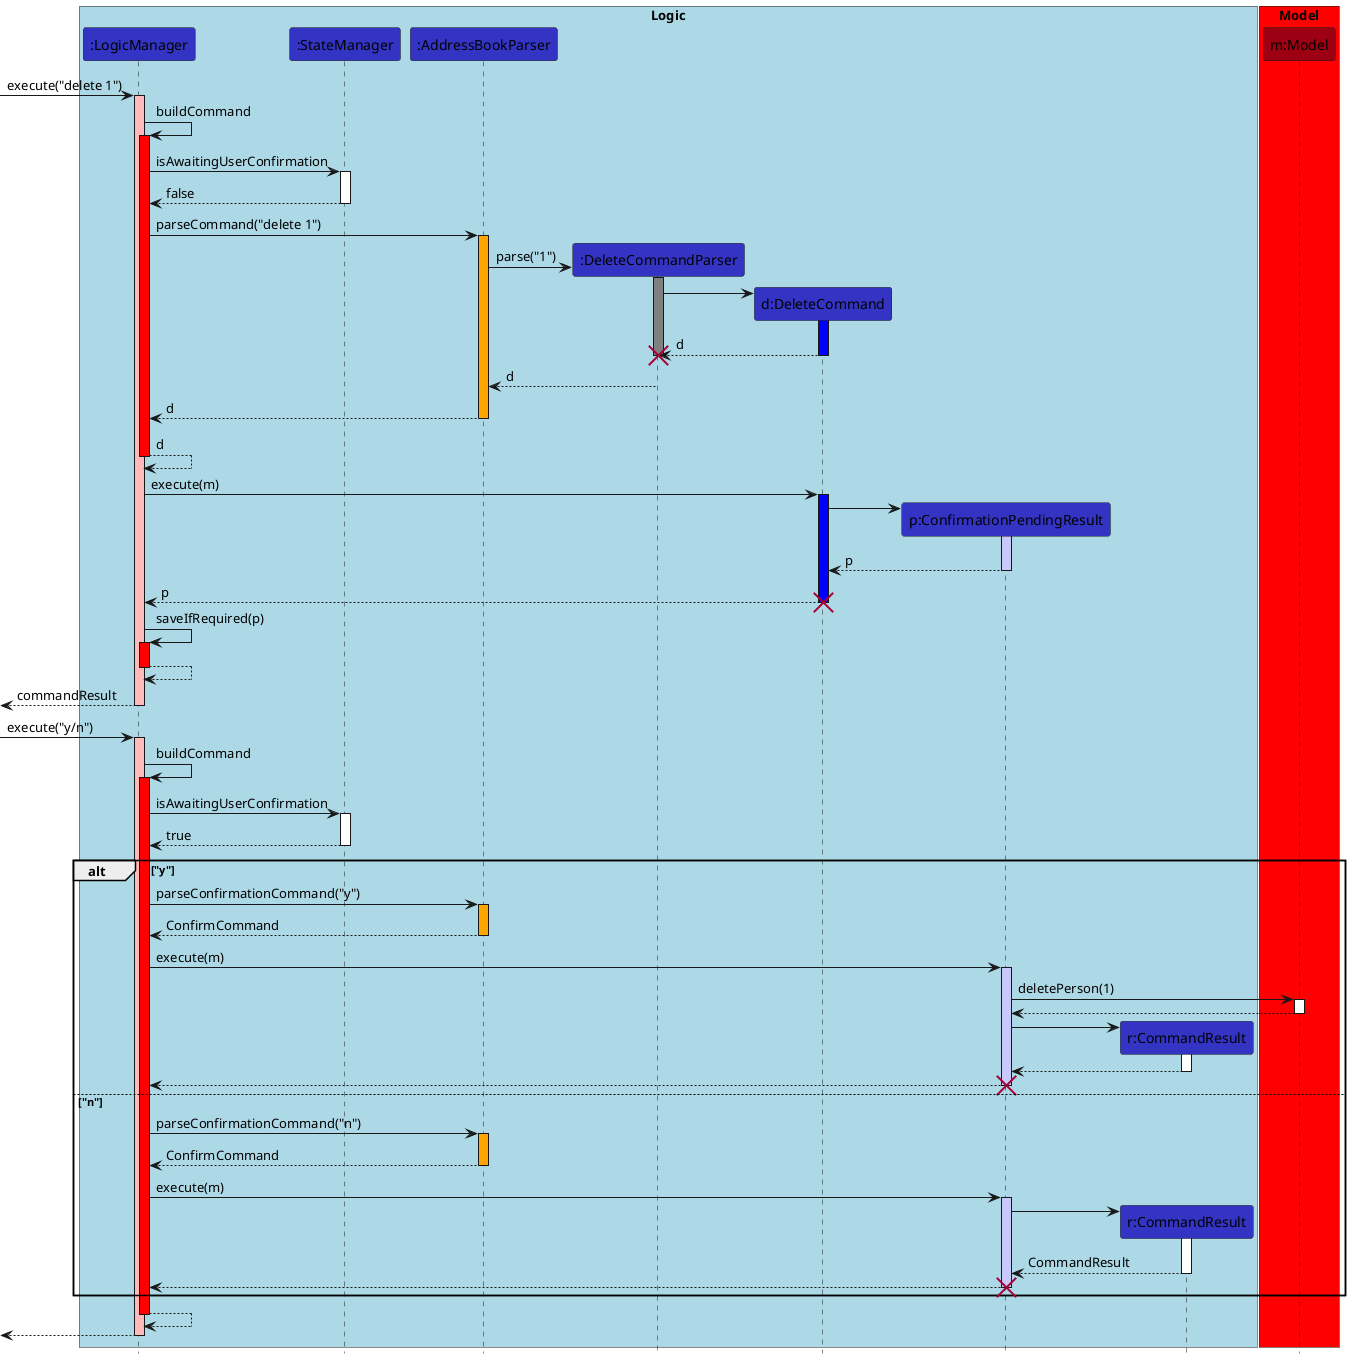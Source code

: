 @startuml
autoactivate on
hide footbox

box "Logic" #LightBlue
participant ":LogicManager" #3333C4
participant ":StateManager" #3333C4
participant ":AddressBookParser" #3333C4
participant ":DeleteCommandParser" #3333C4
participant "d:DeleteCommand" #3333C4
participant "p:ConfirmationPendingResult" #3333C4
participant "r:CommandResult" #3333C4
end box

box "Model" #FF0000
participant "m:Model" #9D0012
end box

-> ":LogicManager" #FFBBBB : execute("delete 1")

":LogicManager" -> ":LogicManager" #Red : buildCommand
":LogicManager" -> ":StateManager" : isAwaitingUserConfirmation
return false
":LogicManager" -> ":AddressBookParser" #Orange : parseCommand("delete 1")
create ":DeleteCommandParser"
":AddressBookParser" -> ":DeleteCommandParser" #Grey : parse("1")
create "d:DeleteCommand"
":DeleteCommandParser" -> "d:DeleteCommand" #Blue :
return d
destroy ":DeleteCommandParser"
return d
return d
return d
":LogicManager" -> "d:DeleteCommand" #Blue : execute(m)
create "p:ConfirmationPendingResult"
"d:DeleteCommand" -> "p:ConfirmationPendingResult" #C8C8FA :
return p
return p
destroy "d:DeleteCommand"
":LogicManager" -> ":LogicManager" #Red : saveIfRequired(p)
return
return commandResult

-> ":LogicManager" #FFBBBB : execute("y/n")

":LogicManager" -> ":LogicManager" #Red : buildCommand
":LogicManager" -> ":StateManager" : isAwaitingUserConfirmation
return true

alt "y"
    ":LogicManager" -> ":AddressBookParser" #Orange : parseConfirmationCommand("y")
return ConfirmCommand
":LogicManager" -> "p:ConfirmationPendingResult" #C8C8FA : execute(m)
"p:ConfirmationPendingResult" -> "m:Model" : deletePerson(1)
return
create "r:CommandResult"
"p:ConfirmationPendingResult" -> "r:CommandResult" :
return
return
destroy "p:ConfirmationPendingResult"

else "n"
    ":LogicManager" -> ":AddressBookParser" #Orange : parseConfirmationCommand("n")
return ConfirmCommand
":LogicManager" -> "p:ConfirmationPendingResult" #C8C8FA : execute(m)
create "r:CommandResult"
"p:ConfirmationPendingResult" -> "r:CommandResult"
return CommandResult
return
destroy "p:ConfirmationPendingResult"
end
return
return
@enduml